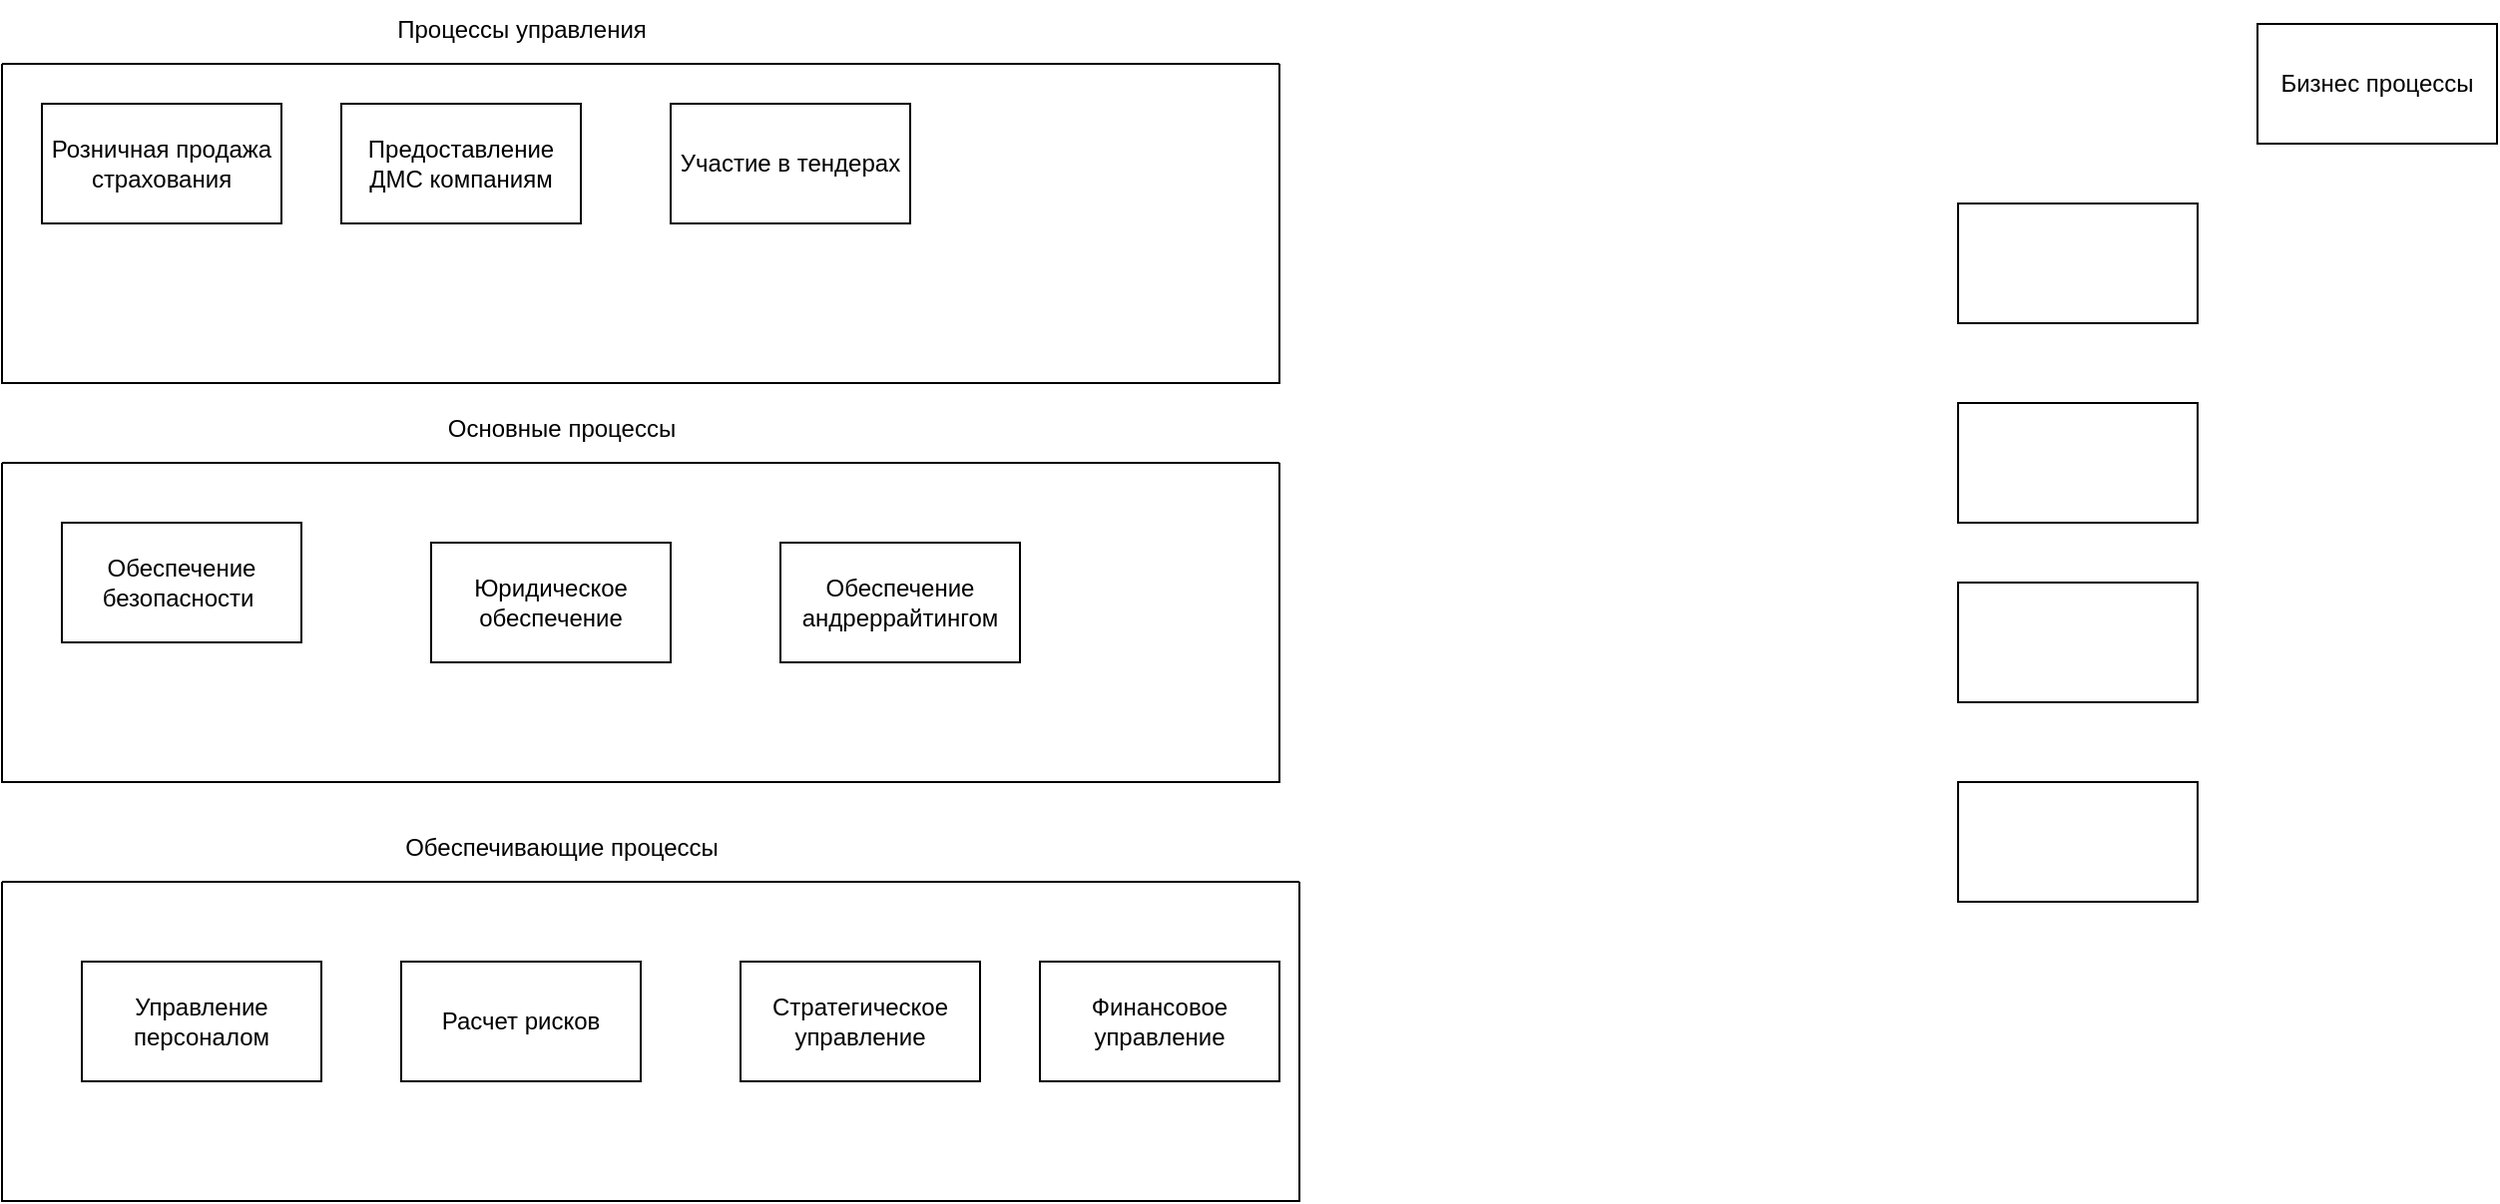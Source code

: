 <mxfile version="24.4.6" type="device">
  <diagram name="Страница — 1" id="yD05dwCrK1hSW_0WhyK5">
    <mxGraphModel dx="1123" dy="660" grid="1" gridSize="10" guides="1" tooltips="1" connect="1" arrows="1" fold="1" page="1" pageScale="1" pageWidth="827" pageHeight="1169" math="0" shadow="0">
      <root>
        <mxCell id="0" />
        <mxCell id="1" parent="0" />
        <mxCell id="dv9X8ovjfFe85xrB6MPp-1" value="" style="swimlane;startSize=0;" vertex="1" parent="1">
          <mxGeometry x="170" y="70" width="640" height="160" as="geometry" />
        </mxCell>
        <mxCell id="dv9X8ovjfFe85xrB6MPp-7" value="Розничная продажа страхования" style="rounded=0;whiteSpace=wrap;html=1;" vertex="1" parent="dv9X8ovjfFe85xrB6MPp-1">
          <mxGeometry x="20" y="20" width="120" height="60" as="geometry" />
        </mxCell>
        <mxCell id="dv9X8ovjfFe85xrB6MPp-8" value="Предоставление ДМС компаниям" style="rounded=0;whiteSpace=wrap;html=1;" vertex="1" parent="dv9X8ovjfFe85xrB6MPp-1">
          <mxGeometry x="170" y="20" width="120" height="60" as="geometry" />
        </mxCell>
        <mxCell id="dv9X8ovjfFe85xrB6MPp-9" value="Участие в тендерах" style="rounded=0;whiteSpace=wrap;html=1;" vertex="1" parent="dv9X8ovjfFe85xrB6MPp-1">
          <mxGeometry x="335" y="20" width="120" height="60" as="geometry" />
        </mxCell>
        <mxCell id="dv9X8ovjfFe85xrB6MPp-2" value="" style="swimlane;startSize=0;" vertex="1" parent="1">
          <mxGeometry x="170" y="270" width="640" height="160" as="geometry" />
        </mxCell>
        <mxCell id="dv9X8ovjfFe85xrB6MPp-10" value="Обеспечение безопасности&amp;nbsp;" style="rounded=0;whiteSpace=wrap;html=1;" vertex="1" parent="dv9X8ovjfFe85xrB6MPp-2">
          <mxGeometry x="30" y="30" width="120" height="60" as="geometry" />
        </mxCell>
        <mxCell id="dv9X8ovjfFe85xrB6MPp-11" value="Юридическое обеспечение" style="rounded=0;whiteSpace=wrap;html=1;" vertex="1" parent="dv9X8ovjfFe85xrB6MPp-2">
          <mxGeometry x="215" y="40" width="120" height="60" as="geometry" />
        </mxCell>
        <mxCell id="dv9X8ovjfFe85xrB6MPp-12" value="Обеспечение андреррайтингом" style="rounded=0;whiteSpace=wrap;html=1;" vertex="1" parent="dv9X8ovjfFe85xrB6MPp-2">
          <mxGeometry x="390" y="40" width="120" height="60" as="geometry" />
        </mxCell>
        <mxCell id="dv9X8ovjfFe85xrB6MPp-3" value="" style="swimlane;startSize=0;" vertex="1" parent="1">
          <mxGeometry x="170" y="480" width="650" height="160" as="geometry" />
        </mxCell>
        <mxCell id="dv9X8ovjfFe85xrB6MPp-13" value="Управление персоналом" style="rounded=0;whiteSpace=wrap;html=1;" vertex="1" parent="dv9X8ovjfFe85xrB6MPp-3">
          <mxGeometry x="40" y="40" width="120" height="60" as="geometry" />
        </mxCell>
        <mxCell id="dv9X8ovjfFe85xrB6MPp-14" value="Расчет рисков" style="rounded=0;whiteSpace=wrap;html=1;" vertex="1" parent="dv9X8ovjfFe85xrB6MPp-3">
          <mxGeometry x="200" y="40" width="120" height="60" as="geometry" />
        </mxCell>
        <mxCell id="dv9X8ovjfFe85xrB6MPp-15" value="Стратегическое управление" style="rounded=0;whiteSpace=wrap;html=1;" vertex="1" parent="dv9X8ovjfFe85xrB6MPp-3">
          <mxGeometry x="370" y="40" width="120" height="60" as="geometry" />
        </mxCell>
        <mxCell id="dv9X8ovjfFe85xrB6MPp-16" value="Финансовое управление" style="rounded=0;whiteSpace=wrap;html=1;" vertex="1" parent="dv9X8ovjfFe85xrB6MPp-3">
          <mxGeometry x="520" y="40" width="120" height="60" as="geometry" />
        </mxCell>
        <mxCell id="dv9X8ovjfFe85xrB6MPp-4" value="Процессы управления" style="text;html=1;align=center;verticalAlign=middle;resizable=0;points=[];autosize=1;strokeColor=none;fillColor=none;" vertex="1" parent="1">
          <mxGeometry x="355" y="38" width="150" height="30" as="geometry" />
        </mxCell>
        <mxCell id="dv9X8ovjfFe85xrB6MPp-5" value="Основные процессы" style="text;html=1;align=center;verticalAlign=middle;resizable=0;points=[];autosize=1;strokeColor=none;fillColor=none;" vertex="1" parent="1">
          <mxGeometry x="380" y="238" width="140" height="30" as="geometry" />
        </mxCell>
        <mxCell id="dv9X8ovjfFe85xrB6MPp-6" value="Обеспечивающие процессы" style="text;html=1;align=center;verticalAlign=middle;resizable=0;points=[];autosize=1;strokeColor=none;fillColor=none;" vertex="1" parent="1">
          <mxGeometry x="360" y="448" width="180" height="30" as="geometry" />
        </mxCell>
        <mxCell id="dv9X8ovjfFe85xrB6MPp-17" value="Бизнес процессы" style="rounded=0;whiteSpace=wrap;html=1;" vertex="1" parent="1">
          <mxGeometry x="1300" y="50" width="120" height="60" as="geometry" />
        </mxCell>
        <mxCell id="dv9X8ovjfFe85xrB6MPp-18" value="" style="rounded=0;whiteSpace=wrap;html=1;" vertex="1" parent="1">
          <mxGeometry x="1150" y="140" width="120" height="60" as="geometry" />
        </mxCell>
        <mxCell id="dv9X8ovjfFe85xrB6MPp-19" value="" style="rounded=0;whiteSpace=wrap;html=1;" vertex="1" parent="1">
          <mxGeometry x="1150" y="240" width="120" height="60" as="geometry" />
        </mxCell>
        <mxCell id="dv9X8ovjfFe85xrB6MPp-20" value="" style="rounded=0;whiteSpace=wrap;html=1;" vertex="1" parent="1">
          <mxGeometry x="1150" y="330" width="120" height="60" as="geometry" />
        </mxCell>
        <mxCell id="dv9X8ovjfFe85xrB6MPp-21" value="" style="rounded=0;whiteSpace=wrap;html=1;" vertex="1" parent="1">
          <mxGeometry x="1150" y="430" width="120" height="60" as="geometry" />
        </mxCell>
      </root>
    </mxGraphModel>
  </diagram>
</mxfile>
